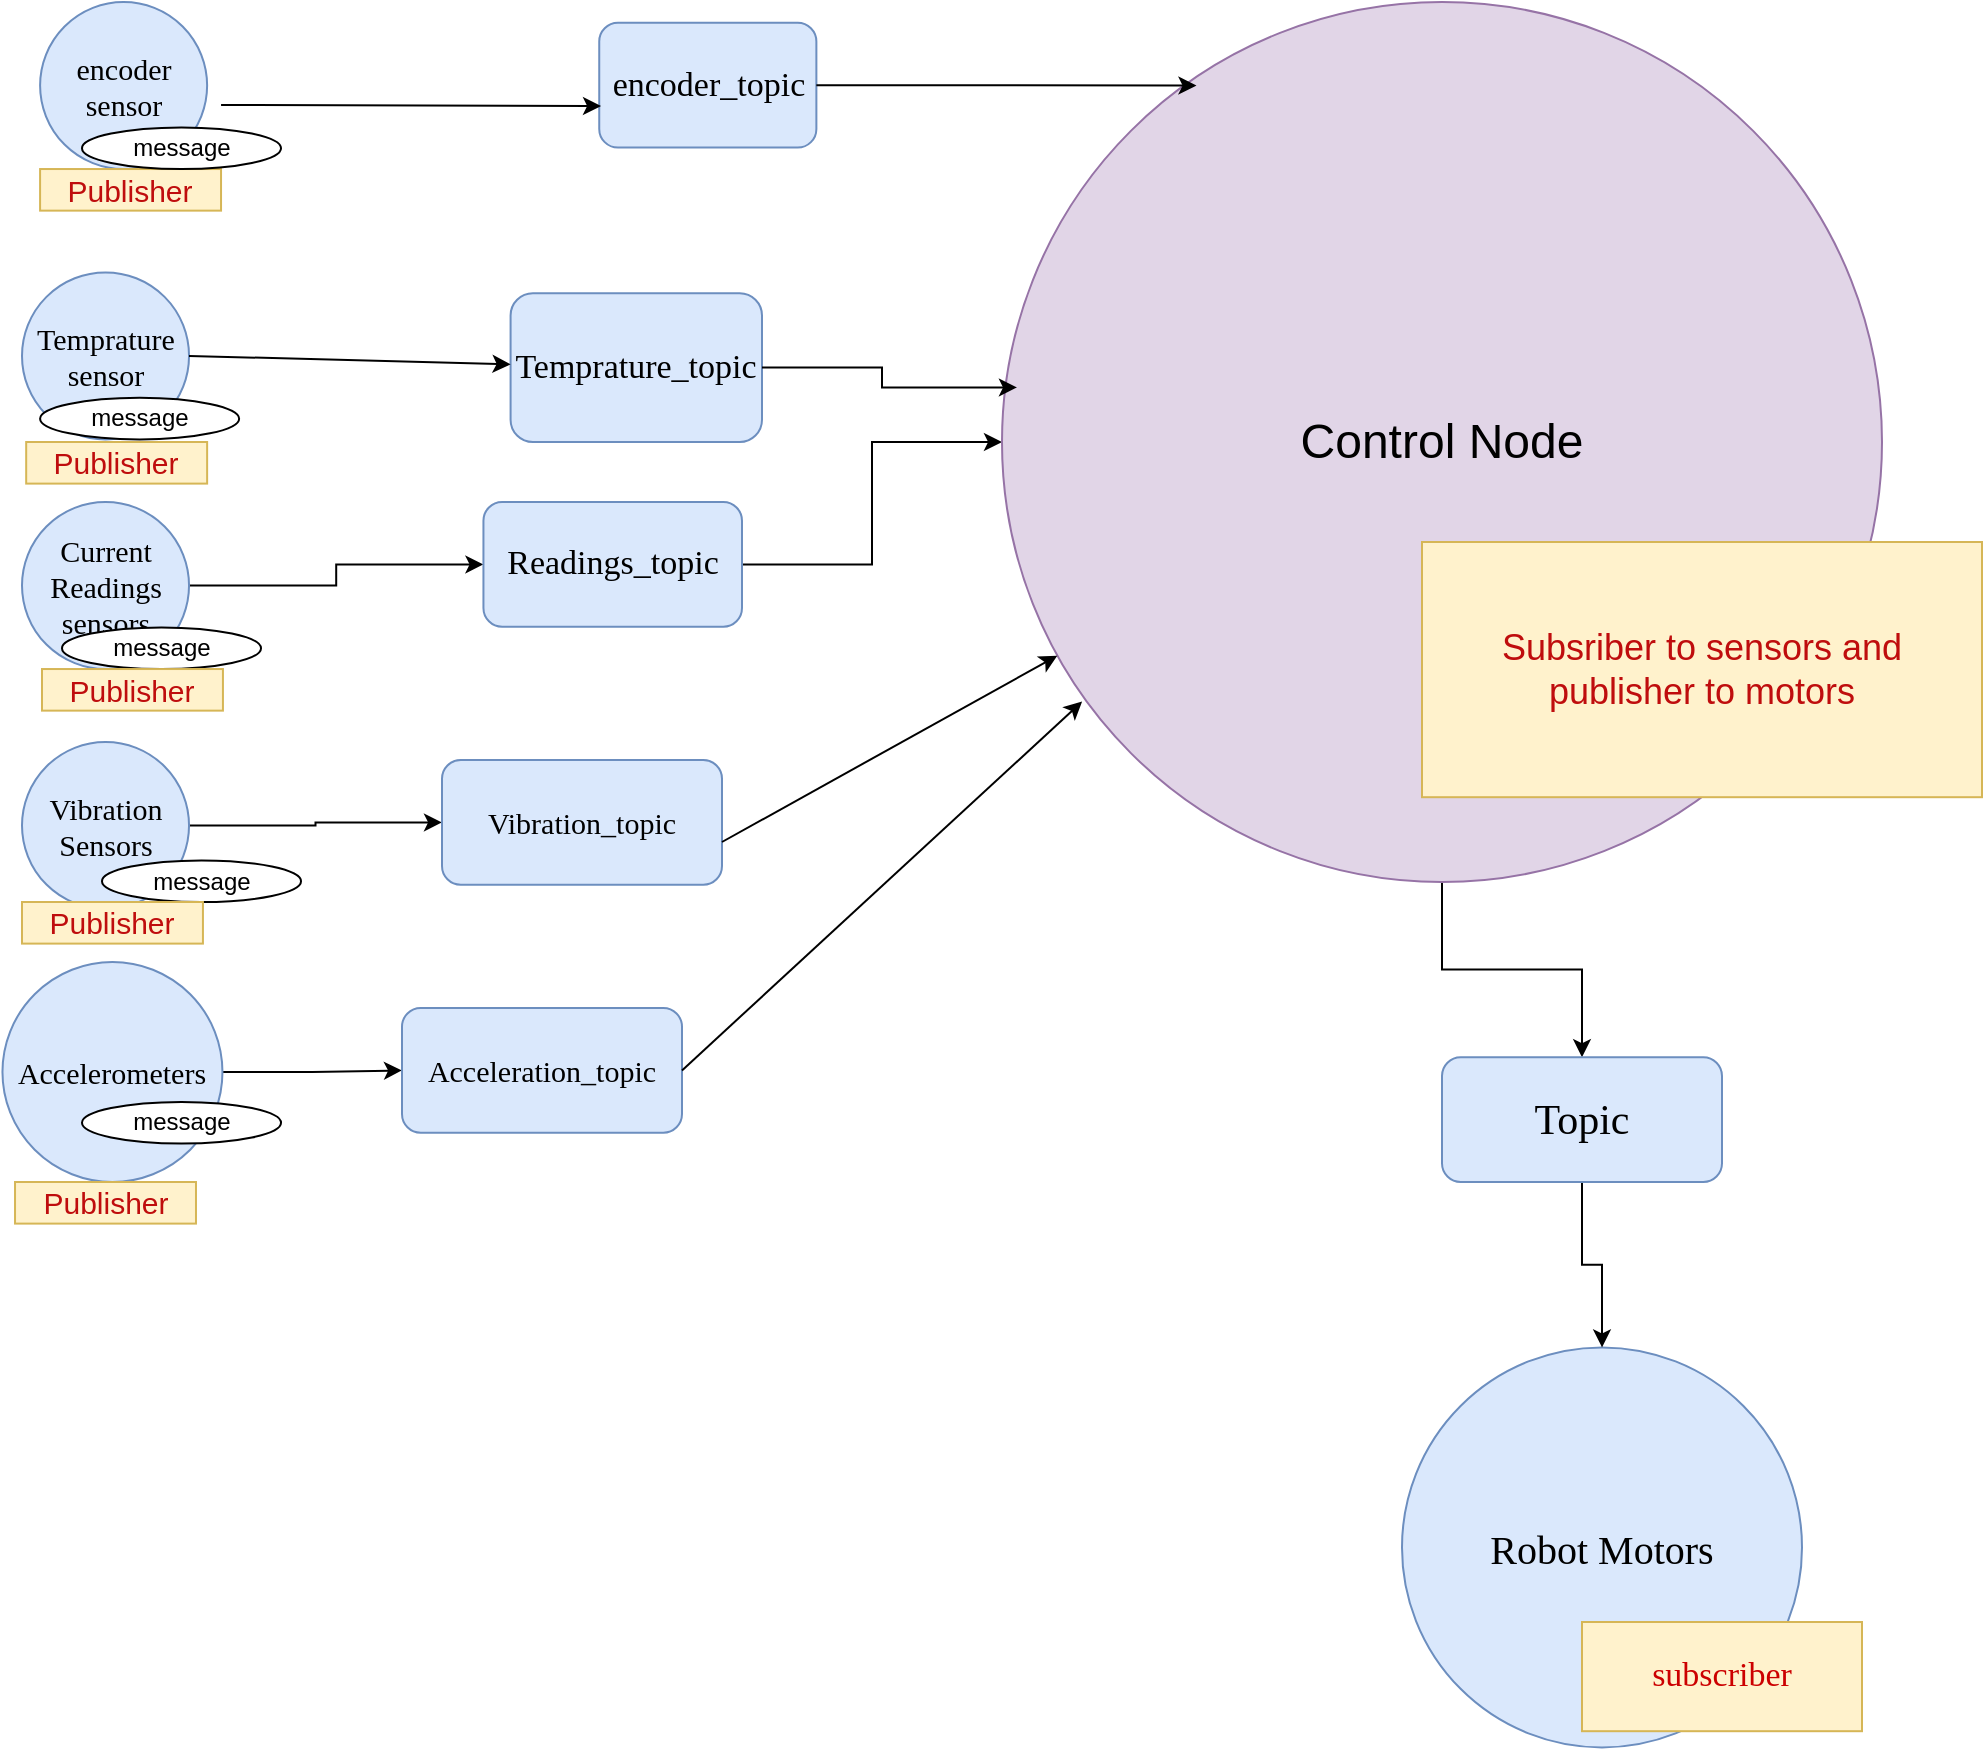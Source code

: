<mxfile version="24.7.6">
  <diagram id="C5RBs43oDa-KdzZeNtuy" name="Page-1">
    <mxGraphModel dx="1909" dy="951" grid="1" gridSize="10" guides="1" tooltips="1" connect="1" arrows="1" fold="1" page="1" pageScale="1" pageWidth="827" pageHeight="1169" math="0" shadow="0">
      <root>
        <mxCell id="WIyWlLk6GJQsqaUBKTNV-0" />
        <mxCell id="WIyWlLk6GJQsqaUBKTNV-1" parent="WIyWlLk6GJQsqaUBKTNV-0" />
        <mxCell id="_LUNVOAvk6cnaFEgm021-16" value="Robot Motors" style="ellipse;whiteSpace=wrap;html=1;aspect=fixed;fontFamily=Times New Roman;fontSize=20;fillColor=#dae8fc;strokeColor=#6c8ebf;" parent="WIyWlLk6GJQsqaUBKTNV-1" vertex="1">
          <mxGeometry x="760" y="722.7" width="200" height="200" as="geometry" />
        </mxCell>
        <mxCell id="_LUNVOAvk6cnaFEgm021-20" value="subscriber" style="rounded=0;whiteSpace=wrap;html=1;fontFamily=Times New Roman;fontSize=17;fillColor=#fff2cc;strokeColor=#d6b656;fontColor=#CC0000;" parent="WIyWlLk6GJQsqaUBKTNV-1" vertex="1">
          <mxGeometry x="850" y="860" width="140" height="54.6" as="geometry" />
        </mxCell>
        <mxCell id="uRggoZyK75skg75SPxrR-12" value="" style="group" parent="WIyWlLk6GJQsqaUBKTNV-1" vertex="1" connectable="0">
          <mxGeometry x="70" y="50" width="570" height="260" as="geometry" />
        </mxCell>
        <mxCell id="_LUNVOAvk6cnaFEgm021-1" value="encoder sensor" style="ellipse;whiteSpace=wrap;html=1;aspect=fixed;fontFamily=Times New Roman;fontSize=15;fillColor=#dae8fc;strokeColor=#6c8ebf;" parent="uRggoZyK75skg75SPxrR-12" vertex="1">
          <mxGeometry x="9.048" width="83.516" height="83.516" as="geometry" />
        </mxCell>
        <mxCell id="_LUNVOAvk6cnaFEgm021-3" value="Publisher" style="text;html=1;align=center;verticalAlign=middle;whiteSpace=wrap;rounded=0;fontSize=15;fillColor=#fff2cc;strokeColor=#d6b656;fontColor=#bf0d0d;" parent="uRggoZyK75skg75SPxrR-12" vertex="1">
          <mxGeometry x="9.045" y="83.52" width="90.476" height="20.8" as="geometry" />
        </mxCell>
        <mxCell id="_LUNVOAvk6cnaFEgm021-4" value="message" style="ellipse;whiteSpace=wrap;html=1;" parent="uRggoZyK75skg75SPxrR-12" vertex="1">
          <mxGeometry x="29.995" y="62.72" width="99.524" height="20.8" as="geometry" />
        </mxCell>
        <mxCell id="_LUNVOAvk6cnaFEgm021-7" value="encoder_topic" style="rounded=1;whiteSpace=wrap;html=1;fontFamily=Times New Roman;fontSize=17;fillColor=#dae8fc;strokeColor=#6c8ebf;" parent="uRggoZyK75skg75SPxrR-12" vertex="1">
          <mxGeometry x="288.619" y="10.4" width="108.571" height="62.4" as="geometry" />
        </mxCell>
        <mxCell id="uRggoZyK75skg75SPxrR-0" value="" style="endArrow=classic;html=1;rounded=0;" parent="uRggoZyK75skg75SPxrR-12" edge="1">
          <mxGeometry relative="1" as="geometry">
            <mxPoint x="99.524" y="51.48" as="sourcePoint" />
            <mxPoint x="289.524" y="52" as="targetPoint" />
          </mxGeometry>
        </mxCell>
        <mxCell id="uRggoZyK75skg75SPxrR-5" value="Temprature sensor" style="ellipse;whiteSpace=wrap;html=1;aspect=fixed;fontFamily=Times New Roman;fontSize=15;fillColor=#dae8fc;strokeColor=#6c8ebf;" parent="uRggoZyK75skg75SPxrR-12" vertex="1">
          <mxGeometry y="135.2" width="83.516" height="83.516" as="geometry" />
        </mxCell>
        <mxCell id="uRggoZyK75skg75SPxrR-6" value="message" style="ellipse;whiteSpace=wrap;html=1;" parent="uRggoZyK75skg75SPxrR-12" vertex="1">
          <mxGeometry x="9.044" y="197.92" width="99.524" height="20.8" as="geometry" />
        </mxCell>
        <mxCell id="uRggoZyK75skg75SPxrR-7" value="Publisher" style="text;html=1;align=center;verticalAlign=middle;whiteSpace=wrap;rounded=0;fontSize=15;fillColor=#fff2cc;strokeColor=#d6b656;fontColor=#bf0d0d;" parent="uRggoZyK75skg75SPxrR-12" vertex="1">
          <mxGeometry x="2.09" y="220.0" width="90.476" height="20.8" as="geometry" />
        </mxCell>
        <mxCell id="uRggoZyK75skg75SPxrR-8" value="Temprature_topic" style="rounded=1;whiteSpace=wrap;html=1;fontFamily=Times New Roman;fontSize=17;fillColor=#dae8fc;strokeColor=#6c8ebf;" parent="uRggoZyK75skg75SPxrR-12" vertex="1">
          <mxGeometry x="244.29" y="145.6" width="125.71" height="74.4" as="geometry" />
        </mxCell>
        <mxCell id="uRggoZyK75skg75SPxrR-10" value="" style="endArrow=classic;html=1;rounded=0;exitX=1;exitY=0.5;exitDx=0;exitDy=0;" parent="uRggoZyK75skg75SPxrR-12" source="uRggoZyK75skg75SPxrR-5" target="uRggoZyK75skg75SPxrR-8" edge="1">
          <mxGeometry width="50" height="50" relative="1" as="geometry">
            <mxPoint x="108.571" y="197.6" as="sourcePoint" />
            <mxPoint x="153.81" y="145.6" as="targetPoint" />
          </mxGeometry>
        </mxCell>
        <mxCell id="uRggoZyK75skg75SPxrR-33" style="edgeStyle=orthogonalEdgeStyle;rounded=0;orthogonalLoop=1;jettySize=auto;html=1;exitX=1;exitY=0.5;exitDx=0;exitDy=0;entryX=0;entryY=0.5;entryDx=0;entryDy=0;" parent="WIyWlLk6GJQsqaUBKTNV-1" source="uRggoZyK75skg75SPxrR-13" target="uRggoZyK75skg75SPxrR-32" edge="1">
          <mxGeometry relative="1" as="geometry" />
        </mxCell>
        <mxCell id="uRggoZyK75skg75SPxrR-13" value="Current Readings sensors" style="ellipse;whiteSpace=wrap;html=1;aspect=fixed;fontFamily=Times New Roman;fontSize=15;fillColor=#dae8fc;strokeColor=#6c8ebf;" parent="WIyWlLk6GJQsqaUBKTNV-1" vertex="1">
          <mxGeometry x="70" y="300.0" width="83.516" height="83.516" as="geometry" />
        </mxCell>
        <mxCell id="uRggoZyK75skg75SPxrR-15" value="message" style="ellipse;whiteSpace=wrap;html=1;" parent="WIyWlLk6GJQsqaUBKTNV-1" vertex="1">
          <mxGeometry x="89.995" y="362.72" width="99.524" height="20.8" as="geometry" />
        </mxCell>
        <mxCell id="uRggoZyK75skg75SPxrR-16" value="Publisher" style="text;html=1;align=center;verticalAlign=middle;whiteSpace=wrap;rounded=0;fontSize=15;fillColor=#fff2cc;strokeColor=#d6b656;fontColor=#bf0d0d;" parent="WIyWlLk6GJQsqaUBKTNV-1" vertex="1">
          <mxGeometry x="79.995" y="383.52" width="90.476" height="20.8" as="geometry" />
        </mxCell>
        <mxCell id="uRggoZyK75skg75SPxrR-49" style="edgeStyle=orthogonalEdgeStyle;rounded=0;orthogonalLoop=1;jettySize=auto;html=1;exitX=1;exitY=0.5;exitDx=0;exitDy=0;" parent="WIyWlLk6GJQsqaUBKTNV-1" source="uRggoZyK75skg75SPxrR-32" target="uRggoZyK75skg75SPxrR-3" edge="1">
          <mxGeometry relative="1" as="geometry" />
        </mxCell>
        <mxCell id="uRggoZyK75skg75SPxrR-32" value="Readings_topic" style="rounded=1;whiteSpace=wrap;html=1;fontFamily=Times New Roman;fontSize=17;fillColor=#dae8fc;strokeColor=#6c8ebf;" parent="WIyWlLk6GJQsqaUBKTNV-1" vertex="1">
          <mxGeometry x="300.72" y="300" width="129.28" height="62.4" as="geometry" />
        </mxCell>
        <mxCell id="uRggoZyK75skg75SPxrR-41" style="edgeStyle=orthogonalEdgeStyle;rounded=0;orthogonalLoop=1;jettySize=auto;html=1;exitX=1;exitY=0.5;exitDx=0;exitDy=0;" parent="WIyWlLk6GJQsqaUBKTNV-1" source="uRggoZyK75skg75SPxrR-35" target="uRggoZyK75skg75SPxrR-40" edge="1">
          <mxGeometry relative="1" as="geometry" />
        </mxCell>
        <mxCell id="uRggoZyK75skg75SPxrR-35" value="Vibration Sensors" style="ellipse;whiteSpace=wrap;html=1;aspect=fixed;fontFamily=Times New Roman;fontSize=15;fillColor=#dae8fc;strokeColor=#6c8ebf;" parent="WIyWlLk6GJQsqaUBKTNV-1" vertex="1">
          <mxGeometry x="70" y="420.0" width="83.516" height="83.516" as="geometry" />
        </mxCell>
        <mxCell id="yHVFMy2EEwzJ1vZIC_ql-1" style="edgeStyle=orthogonalEdgeStyle;rounded=0;orthogonalLoop=1;jettySize=auto;html=1;exitX=0.5;exitY=1;exitDx=0;exitDy=0;entryX=0.5;entryY=0;entryDx=0;entryDy=0;" edge="1" parent="WIyWlLk6GJQsqaUBKTNV-1" source="uRggoZyK75skg75SPxrR-3" target="yHVFMy2EEwzJ1vZIC_ql-0">
          <mxGeometry relative="1" as="geometry" />
        </mxCell>
        <mxCell id="uRggoZyK75skg75SPxrR-3" value="Control Node" style="ellipse;whiteSpace=wrap;html=1;aspect=fixed;fontSize=24;fillColor=#e1d5e7;strokeColor=#9673a6;" parent="WIyWlLk6GJQsqaUBKTNV-1" vertex="1">
          <mxGeometry x="560" y="50" width="440" height="440" as="geometry" />
        </mxCell>
        <mxCell id="uRggoZyK75skg75SPxrR-37" style="edgeStyle=orthogonalEdgeStyle;rounded=0;orthogonalLoop=1;jettySize=auto;html=1;exitX=1;exitY=0.5;exitDx=0;exitDy=0;entryX=0.221;entryY=0.095;entryDx=0;entryDy=0;entryPerimeter=0;" parent="WIyWlLk6GJQsqaUBKTNV-1" source="_LUNVOAvk6cnaFEgm021-7" target="uRggoZyK75skg75SPxrR-3" edge="1">
          <mxGeometry relative="1" as="geometry" />
        </mxCell>
        <mxCell id="uRggoZyK75skg75SPxrR-38" value="message" style="ellipse;whiteSpace=wrap;html=1;" parent="WIyWlLk6GJQsqaUBKTNV-1" vertex="1">
          <mxGeometry x="109.995" y="479.2" width="99.524" height="20.8" as="geometry" />
        </mxCell>
        <mxCell id="uRggoZyK75skg75SPxrR-39" value="Publisher" style="text;html=1;align=center;verticalAlign=middle;whiteSpace=wrap;rounded=0;fontSize=15;fillColor=#fff2cc;strokeColor=#d6b656;fontColor=#bf0d0d;" parent="WIyWlLk6GJQsqaUBKTNV-1" vertex="1">
          <mxGeometry x="69.995" y="500" width="90.476" height="20.8" as="geometry" />
        </mxCell>
        <mxCell id="uRggoZyK75skg75SPxrR-40" value="Vibration_topic" style="rounded=1;whiteSpace=wrap;html=1;fontFamily=Times New Roman;fontSize=15;fillColor=#dae8fc;strokeColor=#6c8ebf;" parent="WIyWlLk6GJQsqaUBKTNV-1" vertex="1">
          <mxGeometry x="280" y="429" width="140" height="62.4" as="geometry" />
        </mxCell>
        <mxCell id="uRggoZyK75skg75SPxrR-48" style="edgeStyle=orthogonalEdgeStyle;rounded=0;orthogonalLoop=1;jettySize=auto;html=1;exitX=1;exitY=0.5;exitDx=0;exitDy=0;entryX=0.017;entryY=0.438;entryDx=0;entryDy=0;entryPerimeter=0;" parent="WIyWlLk6GJQsqaUBKTNV-1" source="uRggoZyK75skg75SPxrR-8" target="uRggoZyK75skg75SPxrR-3" edge="1">
          <mxGeometry relative="1" as="geometry" />
        </mxCell>
        <mxCell id="uRggoZyK75skg75SPxrR-53" value="" style="endArrow=classic;html=1;rounded=0;" parent="WIyWlLk6GJQsqaUBKTNV-1" target="uRggoZyK75skg75SPxrR-3" edge="1">
          <mxGeometry width="50" height="50" relative="1" as="geometry">
            <mxPoint x="420" y="470" as="sourcePoint" />
            <mxPoint x="470" y="420" as="targetPoint" />
          </mxGeometry>
        </mxCell>
        <mxCell id="uRggoZyK75skg75SPxrR-58" style="edgeStyle=orthogonalEdgeStyle;rounded=0;orthogonalLoop=1;jettySize=auto;html=1;exitX=1;exitY=0.5;exitDx=0;exitDy=0;entryX=0;entryY=0.5;entryDx=0;entryDy=0;" parent="WIyWlLk6GJQsqaUBKTNV-1" source="uRggoZyK75skg75SPxrR-54" target="uRggoZyK75skg75SPxrR-57" edge="1">
          <mxGeometry relative="1" as="geometry" />
        </mxCell>
        <mxCell id="uRggoZyK75skg75SPxrR-54" value="Accelerometers" style="ellipse;whiteSpace=wrap;html=1;aspect=fixed;fontFamily=Times New Roman;fontSize=15;fillColor=#dae8fc;strokeColor=#6c8ebf;" parent="WIyWlLk6GJQsqaUBKTNV-1" vertex="1">
          <mxGeometry x="60.23" y="530" width="110" height="110" as="geometry" />
        </mxCell>
        <mxCell id="uRggoZyK75skg75SPxrR-55" value="message" style="ellipse;whiteSpace=wrap;html=1;" parent="WIyWlLk6GJQsqaUBKTNV-1" vertex="1">
          <mxGeometry x="99.995" y="600" width="99.524" height="20.8" as="geometry" />
        </mxCell>
        <mxCell id="uRggoZyK75skg75SPxrR-56" value="Publisher" style="text;html=1;align=center;verticalAlign=middle;whiteSpace=wrap;rounded=0;fontSize=15;fillColor=#fff2cc;strokeColor=#d6b656;fontColor=#bf0d0d;" parent="WIyWlLk6GJQsqaUBKTNV-1" vertex="1">
          <mxGeometry x="66.515" y="640" width="90.476" height="20.8" as="geometry" />
        </mxCell>
        <mxCell id="uRggoZyK75skg75SPxrR-57" value="Acceleration_topic" style="rounded=1;whiteSpace=wrap;html=1;fontFamily=Times New Roman;fontSize=15;fillColor=#dae8fc;strokeColor=#6c8ebf;" parent="WIyWlLk6GJQsqaUBKTNV-1" vertex="1">
          <mxGeometry x="260" y="553" width="140" height="62.4" as="geometry" />
        </mxCell>
        <mxCell id="uRggoZyK75skg75SPxrR-62" value="" style="endArrow=classic;html=1;rounded=0;exitX=1;exitY=0.5;exitDx=0;exitDy=0;entryX=0.091;entryY=0.795;entryDx=0;entryDy=0;entryPerimeter=0;" parent="WIyWlLk6GJQsqaUBKTNV-1" source="uRggoZyK75skg75SPxrR-57" target="uRggoZyK75skg75SPxrR-3" edge="1">
          <mxGeometry width="50" height="50" relative="1" as="geometry">
            <mxPoint x="450" y="590" as="sourcePoint" />
            <mxPoint x="500" y="540" as="targetPoint" />
          </mxGeometry>
        </mxCell>
        <mxCell id="uRggoZyK75skg75SPxrR-64" value="Subsriber to sensors and publisher to motors" style="text;html=1;align=center;verticalAlign=middle;whiteSpace=wrap;rounded=0;fontSize=18;fillColor=#fff2cc;strokeColor=#d6b656;fontColor=#bf0d0d;" parent="WIyWlLk6GJQsqaUBKTNV-1" vertex="1">
          <mxGeometry x="770" y="320" width="280" height="127.6" as="geometry" />
        </mxCell>
        <mxCell id="yHVFMy2EEwzJ1vZIC_ql-3" style="edgeStyle=orthogonalEdgeStyle;rounded=0;orthogonalLoop=1;jettySize=auto;html=1;exitX=0.5;exitY=1;exitDx=0;exitDy=0;" edge="1" parent="WIyWlLk6GJQsqaUBKTNV-1" source="yHVFMy2EEwzJ1vZIC_ql-0" target="_LUNVOAvk6cnaFEgm021-16">
          <mxGeometry relative="1" as="geometry" />
        </mxCell>
        <mxCell id="yHVFMy2EEwzJ1vZIC_ql-0" value="Topic" style="rounded=1;whiteSpace=wrap;html=1;fontFamily=Times New Roman;fontSize=21;fillColor=#dae8fc;strokeColor=#6c8ebf;" vertex="1" parent="WIyWlLk6GJQsqaUBKTNV-1">
          <mxGeometry x="780" y="577.6" width="140" height="62.4" as="geometry" />
        </mxCell>
      </root>
    </mxGraphModel>
  </diagram>
</mxfile>
